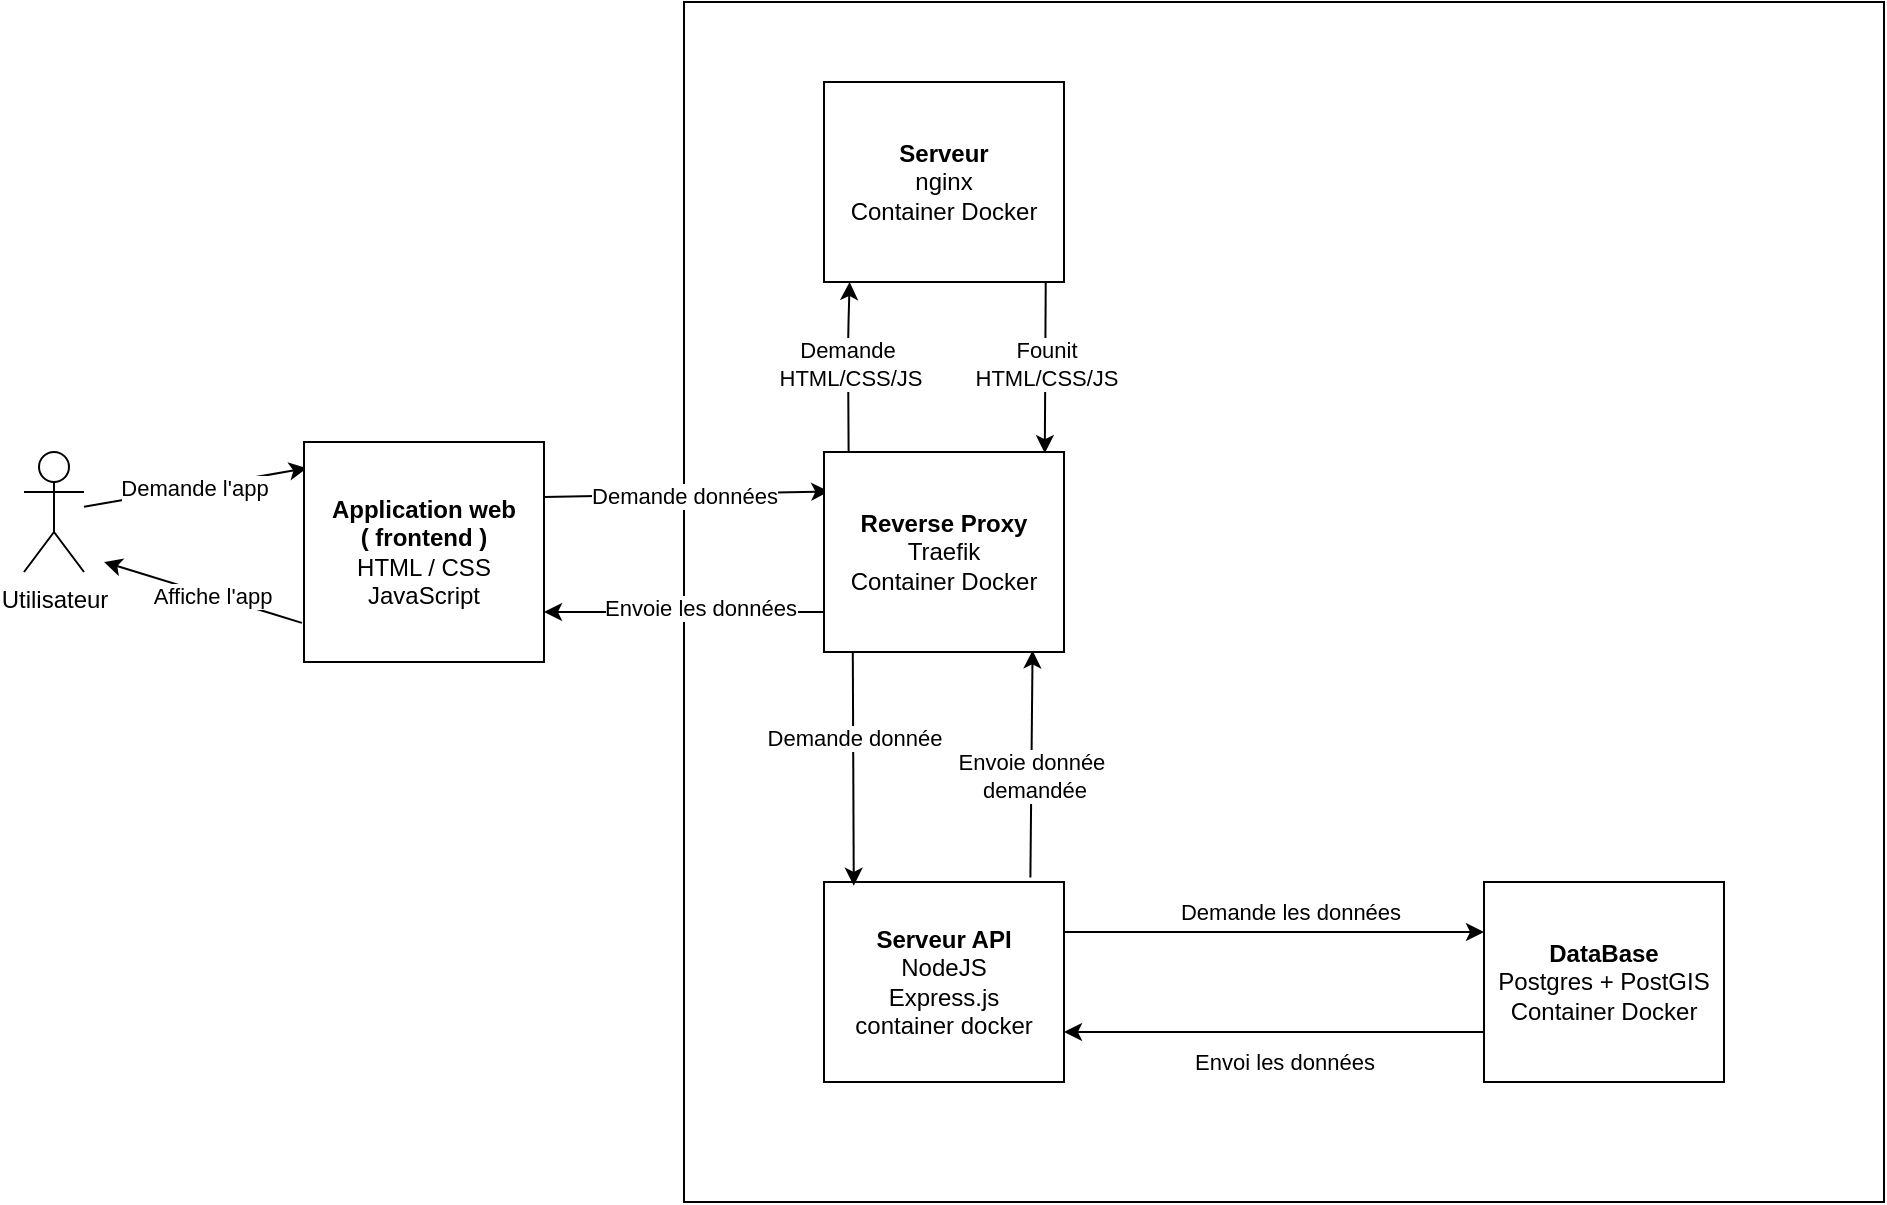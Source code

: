 <mxfile>
    <diagram id="Rq3qitw-6XwpDFZkV5MT" name="Page-1">
        <mxGraphModel dx="1317" dy="879" grid="1" gridSize="10" guides="1" tooltips="1" connect="1" arrows="1" fold="1" page="1" pageScale="1" pageWidth="827" pageHeight="1169" math="0" shadow="0">
            <root>
                <mxCell id="0"/>
                <mxCell id="1" parent="0"/>
                <mxCell id="4" value="" style="whiteSpace=wrap;html=1;aspect=fixed;" vertex="1" parent="1">
                    <mxGeometry x="390" y="70" width="600" height="600" as="geometry"/>
                </mxCell>
                <mxCell id="10" style="edgeStyle=none;html=1;entryX=0.869;entryY=0.992;entryDx=0;entryDy=0;entryPerimeter=0;exitX=0.86;exitY=-0.022;exitDx=0;exitDy=0;exitPerimeter=0;" edge="1" parent="1" source="KsPwZzBYxA5jOOF4thBN-1" target="3">
                    <mxGeometry relative="1" as="geometry"/>
                </mxCell>
                <mxCell id="11" value="Envoie donnée&amp;nbsp;&lt;br&gt;demandée" style="edgeLabel;html=1;align=center;verticalAlign=middle;resizable=0;points=[];" vertex="1" connectable="0" parent="10">
                    <mxGeometry x="-0.093" y="-1" relative="1" as="geometry">
                        <mxPoint as="offset"/>
                    </mxGeometry>
                </mxCell>
                <mxCell id="KsPwZzBYxA5jOOF4thBN-1" value="&lt;div&gt;&lt;b&gt;Serveur API&lt;/b&gt;&lt;/div&gt;&lt;div&gt;NodeJS&lt;b&gt;&lt;br&gt;&lt;/b&gt;&lt;/div&gt;&lt;div&gt;Express.js&lt;/div&gt;&lt;div&gt;container docker&lt;/div&gt;" style="rounded=0;whiteSpace=wrap;html=1;" parent="1" vertex="1">
                    <mxGeometry x="460" y="510" width="120" height="100" as="geometry"/>
                </mxCell>
                <mxCell id="KsPwZzBYxA5jOOF4thBN-8" value="Demande les données" style="edgeStyle=none;rounded=0;orthogonalLoop=1;jettySize=auto;html=1;startArrow=classic;startFill=1;endArrow=none;endFill=0;exitX=0;exitY=0.25;exitDx=0;exitDy=0;entryX=1;entryY=0.25;entryDx=0;entryDy=0;" parent="1" source="KsPwZzBYxA5jOOF4thBN-2" target="KsPwZzBYxA5jOOF4thBN-1" edge="1">
                    <mxGeometry x="-0.077" y="-10" relative="1" as="geometry">
                        <mxPoint as="offset"/>
                    </mxGeometry>
                </mxCell>
                <mxCell id="KsPwZzBYxA5jOOF4thBN-16" value="Envoi les données" style="edgeStyle=none;rounded=0;orthogonalLoop=1;jettySize=auto;html=1;entryX=1;entryY=0.75;entryDx=0;entryDy=0;startArrow=none;startFill=0;endArrow=classic;endFill=1;exitX=0;exitY=0.75;exitDx=0;exitDy=0;" parent="1" source="KsPwZzBYxA5jOOF4thBN-2" target="KsPwZzBYxA5jOOF4thBN-1" edge="1">
                    <mxGeometry x="-0.048" y="15" relative="1" as="geometry">
                        <mxPoint as="offset"/>
                    </mxGeometry>
                </mxCell>
                <mxCell id="KsPwZzBYxA5jOOF4thBN-2" value="&lt;div&gt;&lt;b&gt;DataBase&lt;br&gt;&lt;/b&gt;&lt;/div&gt;&lt;div&gt;Postgres + PostGIS&lt;br&gt;&lt;/div&gt;&lt;div&gt;Container Docker&lt;/div&gt;" style="rounded=0;whiteSpace=wrap;html=1;" parent="1" vertex="1">
                    <mxGeometry x="790" y="510" width="120" height="100" as="geometry"/>
                </mxCell>
                <mxCell id="17" style="edgeStyle=none;html=1;entryX=0.013;entryY=0.119;entryDx=0;entryDy=0;entryPerimeter=0;" edge="1" parent="1" source="KsPwZzBYxA5jOOF4thBN-3" target="KsPwZzBYxA5jOOF4thBN-4">
                    <mxGeometry relative="1" as="geometry"/>
                </mxCell>
                <mxCell id="18" value="Demande l'app" style="edgeLabel;html=1;align=center;verticalAlign=middle;resizable=0;points=[];" vertex="1" connectable="0" parent="17">
                    <mxGeometry x="-0.158" y="1" relative="1" as="geometry">
                        <mxPoint x="8" y="-1" as="offset"/>
                    </mxGeometry>
                </mxCell>
                <mxCell id="KsPwZzBYxA5jOOF4thBN-3" value="&lt;div&gt;Utilisateur&lt;/div&gt;" style="shape=umlActor;verticalLabelPosition=bottom;verticalAlign=top;html=1;outlineConnect=0;" parent="1" vertex="1">
                    <mxGeometry x="60" y="295" width="30" height="60" as="geometry"/>
                </mxCell>
                <mxCell id="12" style="edgeStyle=none;html=1;entryX=0.022;entryY=0.197;entryDx=0;entryDy=0;exitX=1;exitY=0.25;exitDx=0;exitDy=0;entryPerimeter=0;" edge="1" parent="1" source="KsPwZzBYxA5jOOF4thBN-4" target="3">
                    <mxGeometry relative="1" as="geometry"/>
                </mxCell>
                <mxCell id="13" value="Demande données" style="edgeLabel;html=1;align=center;verticalAlign=middle;resizable=0;points=[];" vertex="1" connectable="0" parent="12">
                    <mxGeometry x="-0.664" relative="1" as="geometry">
                        <mxPoint x="46" as="offset"/>
                    </mxGeometry>
                </mxCell>
                <mxCell id="16" style="edgeStyle=none;html=1;exitX=-0.009;exitY=0.822;exitDx=0;exitDy=0;exitPerimeter=0;" edge="1" parent="1" source="KsPwZzBYxA5jOOF4thBN-4">
                    <mxGeometry relative="1" as="geometry">
                        <mxPoint x="100" y="350" as="targetPoint"/>
                    </mxGeometry>
                </mxCell>
                <mxCell id="19" value="Affiche l'app" style="edgeLabel;html=1;align=center;verticalAlign=middle;resizable=0;points=[];" vertex="1" connectable="0" parent="16">
                    <mxGeometry x="-0.301" y="1" relative="1" as="geometry">
                        <mxPoint x="-10" y="-4" as="offset"/>
                    </mxGeometry>
                </mxCell>
                <mxCell id="KsPwZzBYxA5jOOF4thBN-4" value="&lt;div&gt;&lt;b&gt;Application web&lt;/b&gt;&lt;/div&gt;&lt;div&gt;&lt;b&gt;( frontend )&lt;br&gt;&lt;/b&gt;&lt;/div&gt;&lt;div&gt;HTML / CSS JavaScript&lt;br&gt;&lt;/div&gt;" style="rounded=0;whiteSpace=wrap;html=1;" parent="1" vertex="1">
                    <mxGeometry x="200" y="290" width="120" height="110" as="geometry"/>
                </mxCell>
                <mxCell id="5" value="Founit &lt;br&gt;HTML/CSS/JS" style="edgeStyle=none;html=1;entryX=0.92;entryY=0.006;entryDx=0;entryDy=0;entryPerimeter=0;exitX=0.924;exitY=0.969;exitDx=0;exitDy=0;exitPerimeter=0;" edge="1" parent="1" source="KsPwZzBYxA5jOOF4thBN-5" target="3">
                    <mxGeometry relative="1" as="geometry">
                        <Array as="points"/>
                    </mxGeometry>
                </mxCell>
                <mxCell id="KsPwZzBYxA5jOOF4thBN-5" value="&lt;div&gt;&lt;b&gt;Serveur&lt;br&gt;&lt;/b&gt;&lt;/div&gt;&lt;div&gt;nginx&lt;/div&gt;&lt;div&gt;Container Docker&lt;/div&gt;" style="rounded=0;whiteSpace=wrap;html=1;" parent="1" vertex="1">
                    <mxGeometry x="460" y="110" width="120" height="100" as="geometry"/>
                </mxCell>
                <mxCell id="6" style="edgeStyle=none;html=1;entryX=0.09;entryY=1;entryDx=0;entryDy=0;entryPerimeter=0;exitX=0.086;exitY=0.017;exitDx=0;exitDy=0;exitPerimeter=0;" edge="1" parent="1">
                    <mxGeometry relative="1" as="geometry">
                        <mxPoint x="472.32" y="296.7" as="sourcePoint"/>
                        <mxPoint x="472.8" y="210" as="targetPoint"/>
                        <Array as="points">
                            <mxPoint x="472" y="240"/>
                        </Array>
                    </mxGeometry>
                </mxCell>
                <mxCell id="7" value="Demande&amp;nbsp;&lt;br&gt;HTML/CSS/JS" style="edgeLabel;html=1;align=center;verticalAlign=middle;resizable=0;points=[];" vertex="1" connectable="0" parent="6">
                    <mxGeometry x="0.072" relative="1" as="geometry">
                        <mxPoint x="1" y="1" as="offset"/>
                    </mxGeometry>
                </mxCell>
                <mxCell id="8" style="edgeStyle=none;html=1;exitX=0.12;exitY=0.992;exitDx=0;exitDy=0;exitPerimeter=0;entryX=0.124;entryY=0.019;entryDx=0;entryDy=0;entryPerimeter=0;" edge="1" parent="1" source="3" target="KsPwZzBYxA5jOOF4thBN-1">
                    <mxGeometry relative="1" as="geometry"/>
                </mxCell>
                <mxCell id="9" value="Demande donnée" style="edgeLabel;html=1;align=center;verticalAlign=middle;resizable=0;points=[];" vertex="1" connectable="0" parent="8">
                    <mxGeometry x="-0.263" relative="1" as="geometry">
                        <mxPoint as="offset"/>
                    </mxGeometry>
                </mxCell>
                <mxCell id="14" style="edgeStyle=none;html=1;" edge="1" parent="1">
                    <mxGeometry relative="1" as="geometry">
                        <mxPoint x="460" y="375" as="sourcePoint"/>
                        <mxPoint x="320" y="375" as="targetPoint"/>
                    </mxGeometry>
                </mxCell>
                <mxCell id="15" value="Envoie les données" style="edgeLabel;html=1;align=center;verticalAlign=middle;resizable=0;points=[];" vertex="1" connectable="0" parent="14">
                    <mxGeometry x="0.559" y="-2" relative="1" as="geometry">
                        <mxPoint x="47" as="offset"/>
                    </mxGeometry>
                </mxCell>
                <mxCell id="3" value="&lt;div&gt;&lt;b&gt;Reverse Proxy&lt;/b&gt;&lt;/div&gt;&lt;div&gt;Traefik&lt;/div&gt;&lt;div&gt;Container Docker&lt;/div&gt;" style="rounded=0;whiteSpace=wrap;html=1;" vertex="1" parent="1">
                    <mxGeometry x="460" y="295" width="120" height="100" as="geometry"/>
                </mxCell>
            </root>
        </mxGraphModel>
    </diagram>
</mxfile>